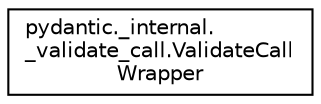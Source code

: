 digraph "Graphical Class Hierarchy"
{
 // LATEX_PDF_SIZE
  edge [fontname="Helvetica",fontsize="10",labelfontname="Helvetica",labelfontsize="10"];
  node [fontname="Helvetica",fontsize="10",shape=record];
  rankdir="LR";
  Node0 [label="pydantic._internal.\l_validate_call.ValidateCall\lWrapper",height=0.2,width=0.4,color="black", fillcolor="white", style="filled",URL="$classpydantic_1_1__internal_1_1__validate__call_1_1ValidateCallWrapper.html",tooltip=" "];
}

